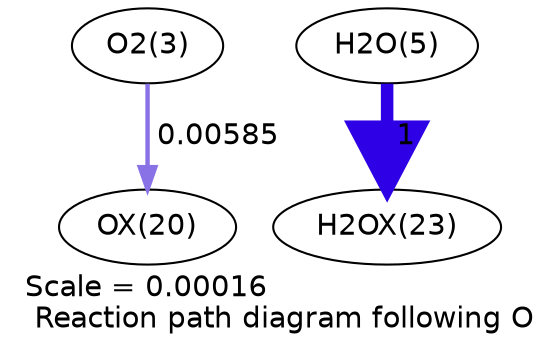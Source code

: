 digraph reaction_paths {
center=1;
s5 -> s64[fontname="Helvetica", penwidth=2.12, arrowsize=1.06, color="0.7, 0.506, 0.9"
, label=" 0.00585"];
s7 -> s67[fontname="Helvetica", penwidth=6, arrowsize=3, color="0.7, 1.5, 0.9"
, label=" 1"];
s5 [ fontname="Helvetica", label="O2(3)"];
s7 [ fontname="Helvetica", label="H2O(5)"];
s64 [ fontname="Helvetica", label="OX(20)"];
s67 [ fontname="Helvetica", label="H2OX(23)"];
 label = "Scale = 0.00016\l Reaction path diagram following O";
 fontname = "Helvetica";
}
